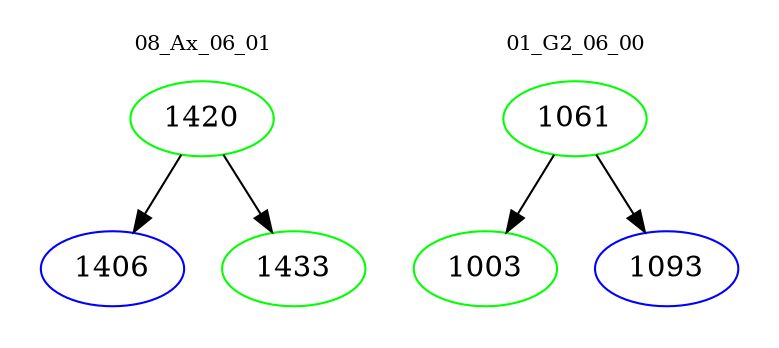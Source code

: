 digraph{
subgraph cluster_0 {
color = white
label = "08_Ax_06_01";
fontsize=10;
T0_1420 [label="1420", color="green"]
T0_1420 -> T0_1406 [color="black"]
T0_1406 [label="1406", color="blue"]
T0_1420 -> T0_1433 [color="black"]
T0_1433 [label="1433", color="green"]
}
subgraph cluster_1 {
color = white
label = "01_G2_06_00";
fontsize=10;
T1_1061 [label="1061", color="green"]
T1_1061 -> T1_1003 [color="black"]
T1_1003 [label="1003", color="green"]
T1_1061 -> T1_1093 [color="black"]
T1_1093 [label="1093", color="blue"]
}
}
